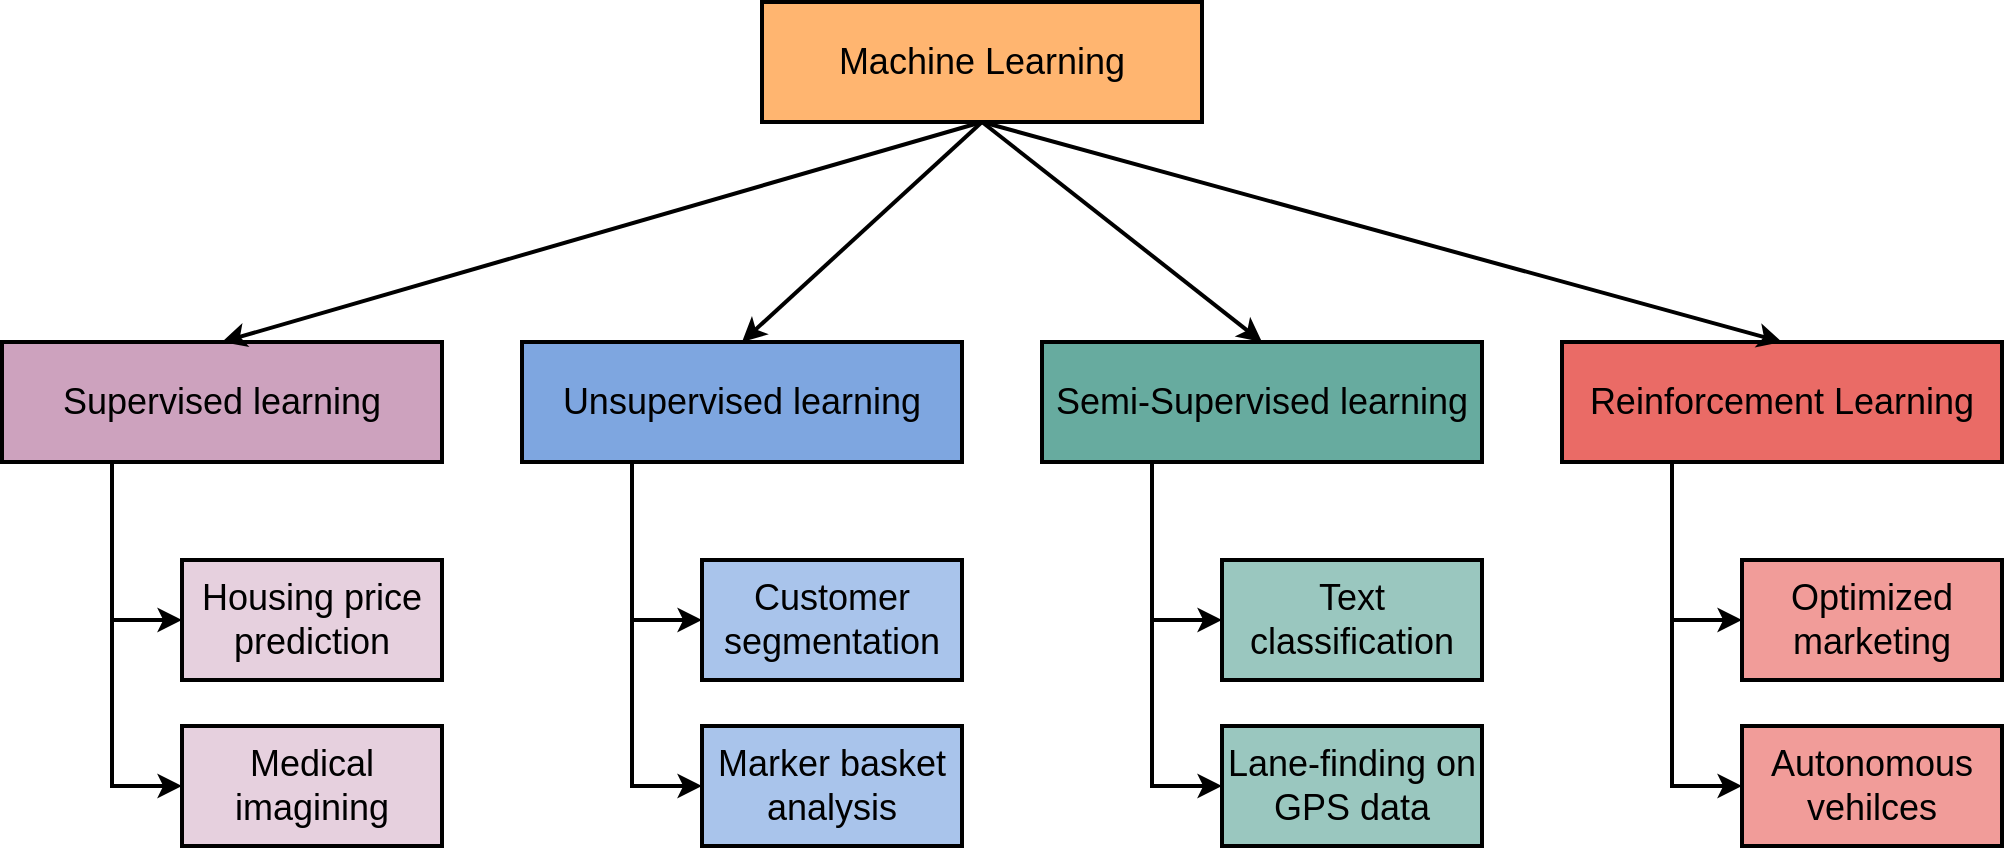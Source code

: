 <mxfile version="20.5.3" type="device"><diagram id="VODxkcvcVcjsLd97ltLR" name="Page-1"><mxGraphModel dx="2554" dy="2094" grid="1" gridSize="10" guides="1" tooltips="1" connect="1" arrows="1" fold="1" page="1" pageScale="1" pageWidth="850" pageHeight="1100" math="0" shadow="0"><root><mxCell id="0"/><mxCell id="1" parent="0"/><mxCell id="oKXUsUUBnfq1ofZFPLbm-1" value="Machine Learning" style="rounded=0;whiteSpace=wrap;html=1;strokeWidth=2;fontSize=18;fillColor=#FFB570;" vertex="1" parent="1"><mxGeometry x="440" y="180" width="220" height="60" as="geometry"/></mxCell><mxCell id="oKXUsUUBnfq1ofZFPLbm-21" style="edgeStyle=orthogonalEdgeStyle;rounded=0;orthogonalLoop=1;jettySize=auto;html=1;exitX=0.25;exitY=1;exitDx=0;exitDy=0;entryX=0;entryY=0.5;entryDx=0;entryDy=0;strokeWidth=2;fontSize=18;" edge="1" parent="1" source="oKXUsUUBnfq1ofZFPLbm-2" target="oKXUsUUBnfq1ofZFPLbm-6"><mxGeometry relative="1" as="geometry"/></mxCell><mxCell id="oKXUsUUBnfq1ofZFPLbm-22" style="edgeStyle=orthogonalEdgeStyle;rounded=0;orthogonalLoop=1;jettySize=auto;html=1;exitX=0.25;exitY=1;exitDx=0;exitDy=0;entryX=0;entryY=0.5;entryDx=0;entryDy=0;strokeWidth=2;fontSize=18;" edge="1" parent="1" source="oKXUsUUBnfq1ofZFPLbm-2" target="oKXUsUUBnfq1ofZFPLbm-7"><mxGeometry relative="1" as="geometry"/></mxCell><mxCell id="oKXUsUUBnfq1ofZFPLbm-2" value="Supervised learning" style="rounded=0;whiteSpace=wrap;html=1;strokeWidth=2;fontSize=18;fillColor=#CDA2BE;" vertex="1" parent="1"><mxGeometry x="60" y="350" width="220" height="60" as="geometry"/></mxCell><mxCell id="oKXUsUUBnfq1ofZFPLbm-23" style="edgeStyle=orthogonalEdgeStyle;rounded=0;orthogonalLoop=1;jettySize=auto;html=1;exitX=0.25;exitY=1;exitDx=0;exitDy=0;entryX=0;entryY=0.5;entryDx=0;entryDy=0;strokeWidth=2;fontSize=18;" edge="1" parent="1" source="oKXUsUUBnfq1ofZFPLbm-3" target="oKXUsUUBnfq1ofZFPLbm-10"><mxGeometry relative="1" as="geometry"/></mxCell><mxCell id="oKXUsUUBnfq1ofZFPLbm-24" style="edgeStyle=orthogonalEdgeStyle;rounded=0;orthogonalLoop=1;jettySize=auto;html=1;exitX=0.25;exitY=1;exitDx=0;exitDy=0;entryX=0;entryY=0.5;entryDx=0;entryDy=0;strokeWidth=2;fontSize=18;" edge="1" parent="1" source="oKXUsUUBnfq1ofZFPLbm-3" target="oKXUsUUBnfq1ofZFPLbm-11"><mxGeometry relative="1" as="geometry"/></mxCell><mxCell id="oKXUsUUBnfq1ofZFPLbm-3" value="Unsupervised learning" style="rounded=0;whiteSpace=wrap;html=1;strokeWidth=2;fontSize=18;fillColor=#7EA6E0;" vertex="1" parent="1"><mxGeometry x="320" y="350" width="220" height="60" as="geometry"/></mxCell><mxCell id="oKXUsUUBnfq1ofZFPLbm-25" style="edgeStyle=orthogonalEdgeStyle;rounded=0;orthogonalLoop=1;jettySize=auto;html=1;exitX=0.25;exitY=1;exitDx=0;exitDy=0;entryX=0;entryY=0.5;entryDx=0;entryDy=0;strokeWidth=2;fontSize=18;" edge="1" parent="1" source="oKXUsUUBnfq1ofZFPLbm-4" target="oKXUsUUBnfq1ofZFPLbm-13"><mxGeometry relative="1" as="geometry"/></mxCell><mxCell id="oKXUsUUBnfq1ofZFPLbm-26" style="edgeStyle=orthogonalEdgeStyle;rounded=0;orthogonalLoop=1;jettySize=auto;html=1;exitX=0.25;exitY=1;exitDx=0;exitDy=0;entryX=0;entryY=0.5;entryDx=0;entryDy=0;strokeWidth=2;fontSize=18;" edge="1" parent="1" source="oKXUsUUBnfq1ofZFPLbm-4" target="oKXUsUUBnfq1ofZFPLbm-14"><mxGeometry relative="1" as="geometry"/></mxCell><mxCell id="oKXUsUUBnfq1ofZFPLbm-4" value="Semi-Supervised learning" style="rounded=0;whiteSpace=wrap;html=1;strokeWidth=2;fontSize=18;fillColor=#67AB9F;" vertex="1" parent="1"><mxGeometry x="580" y="350" width="220" height="60" as="geometry"/></mxCell><mxCell id="oKXUsUUBnfq1ofZFPLbm-27" style="edgeStyle=orthogonalEdgeStyle;rounded=0;orthogonalLoop=1;jettySize=auto;html=1;exitX=0.25;exitY=1;exitDx=0;exitDy=0;entryX=0;entryY=0.5;entryDx=0;entryDy=0;strokeWidth=2;fontSize=18;" edge="1" parent="1" source="oKXUsUUBnfq1ofZFPLbm-5" target="oKXUsUUBnfq1ofZFPLbm-15"><mxGeometry relative="1" as="geometry"/></mxCell><mxCell id="oKXUsUUBnfq1ofZFPLbm-28" style="edgeStyle=orthogonalEdgeStyle;rounded=0;orthogonalLoop=1;jettySize=auto;html=1;exitX=0.25;exitY=1;exitDx=0;exitDy=0;entryX=0;entryY=0.5;entryDx=0;entryDy=0;strokeWidth=2;fontSize=18;" edge="1" parent="1" source="oKXUsUUBnfq1ofZFPLbm-5" target="oKXUsUUBnfq1ofZFPLbm-16"><mxGeometry relative="1" as="geometry"/></mxCell><mxCell id="oKXUsUUBnfq1ofZFPLbm-5" value="Reinforcement Learning" style="rounded=0;whiteSpace=wrap;html=1;strokeWidth=2;fontSize=18;fillColor=#EA6B66;" vertex="1" parent="1"><mxGeometry x="840" y="350" width="220" height="60" as="geometry"/></mxCell><mxCell id="oKXUsUUBnfq1ofZFPLbm-6" value="Housing price prediction" style="rounded=0;whiteSpace=wrap;html=1;strokeWidth=2;fontSize=18;fillColor=#E6D0DE;" vertex="1" parent="1"><mxGeometry x="150" y="459" width="130" height="60" as="geometry"/></mxCell><mxCell id="oKXUsUUBnfq1ofZFPLbm-7" value="Medical imagining" style="rounded=0;whiteSpace=wrap;html=1;strokeWidth=2;fontSize=18;fillColor=#E6D0DE;" vertex="1" parent="1"><mxGeometry x="150" y="542" width="130" height="60" as="geometry"/></mxCell><mxCell id="oKXUsUUBnfq1ofZFPLbm-10" value="Customer segmentation" style="rounded=0;whiteSpace=wrap;html=1;strokeWidth=2;fontSize=18;fillColor=#A9C4EB;" vertex="1" parent="1"><mxGeometry x="410" y="459" width="130" height="60" as="geometry"/></mxCell><mxCell id="oKXUsUUBnfq1ofZFPLbm-11" value="Marker basket analysis" style="rounded=0;whiteSpace=wrap;html=1;strokeWidth=2;fontSize=18;fillColor=#A9C4EB;" vertex="1" parent="1"><mxGeometry x="410" y="542" width="130" height="60" as="geometry"/></mxCell><mxCell id="oKXUsUUBnfq1ofZFPLbm-13" value="Text classification" style="rounded=0;whiteSpace=wrap;html=1;strokeWidth=2;fontSize=18;fillColor=#9AC7BF;" vertex="1" parent="1"><mxGeometry x="670" y="459" width="130" height="60" as="geometry"/></mxCell><mxCell id="oKXUsUUBnfq1ofZFPLbm-14" value="Lane-finding on GPS data" style="rounded=0;whiteSpace=wrap;html=1;strokeWidth=2;fontSize=18;fillColor=#9AC7BF;" vertex="1" parent="1"><mxGeometry x="670" y="542" width="130" height="60" as="geometry"/></mxCell><mxCell id="oKXUsUUBnfq1ofZFPLbm-15" value="Optimized marketing" style="rounded=0;whiteSpace=wrap;html=1;strokeWidth=2;fontSize=18;fillColor=#F19C99;" vertex="1" parent="1"><mxGeometry x="930" y="459" width="130" height="60" as="geometry"/></mxCell><mxCell id="oKXUsUUBnfq1ofZFPLbm-16" value="Autonomous vehilces" style="rounded=0;whiteSpace=wrap;html=1;strokeWidth=2;fontSize=18;fillColor=#F19C99;" vertex="1" parent="1"><mxGeometry x="930" y="542" width="130" height="60" as="geometry"/></mxCell><mxCell id="oKXUsUUBnfq1ofZFPLbm-17" value="" style="endArrow=classic;html=1;rounded=0;fontSize=18;strokeWidth=2;exitX=0.5;exitY=1;exitDx=0;exitDy=0;entryX=0.5;entryY=0;entryDx=0;entryDy=0;" edge="1" parent="1" source="oKXUsUUBnfq1ofZFPLbm-1" target="oKXUsUUBnfq1ofZFPLbm-2"><mxGeometry width="50" height="50" relative="1" as="geometry"><mxPoint x="630" y="640" as="sourcePoint"/><mxPoint x="680" y="590" as="targetPoint"/></mxGeometry></mxCell><mxCell id="oKXUsUUBnfq1ofZFPLbm-18" value="" style="endArrow=classic;html=1;rounded=0;fontSize=18;strokeWidth=2;entryX=0.5;entryY=0;entryDx=0;entryDy=0;" edge="1" parent="1" target="oKXUsUUBnfq1ofZFPLbm-3"><mxGeometry width="50" height="50" relative="1" as="geometry"><mxPoint x="550" y="240" as="sourcePoint"/><mxPoint x="180" y="360" as="targetPoint"/></mxGeometry></mxCell><mxCell id="oKXUsUUBnfq1ofZFPLbm-19" value="" style="endArrow=classic;html=1;rounded=0;fontSize=18;strokeWidth=2;entryX=0.5;entryY=0;entryDx=0;entryDy=0;exitX=0.5;exitY=1;exitDx=0;exitDy=0;" edge="1" parent="1" source="oKXUsUUBnfq1ofZFPLbm-1" target="oKXUsUUBnfq1ofZFPLbm-4"><mxGeometry width="50" height="50" relative="1" as="geometry"><mxPoint x="550" y="250" as="sourcePoint"/><mxPoint x="440" y="360" as="targetPoint"/></mxGeometry></mxCell><mxCell id="oKXUsUUBnfq1ofZFPLbm-20" value="" style="endArrow=classic;html=1;rounded=0;fontSize=18;strokeWidth=2;entryX=0.5;entryY=0;entryDx=0;entryDy=0;exitX=0.5;exitY=1;exitDx=0;exitDy=0;" edge="1" parent="1" source="oKXUsUUBnfq1ofZFPLbm-1" target="oKXUsUUBnfq1ofZFPLbm-5"><mxGeometry width="50" height="50" relative="1" as="geometry"><mxPoint x="560" y="250" as="sourcePoint"/><mxPoint x="700" y="360" as="targetPoint"/></mxGeometry></mxCell></root></mxGraphModel></diagram></mxfile>